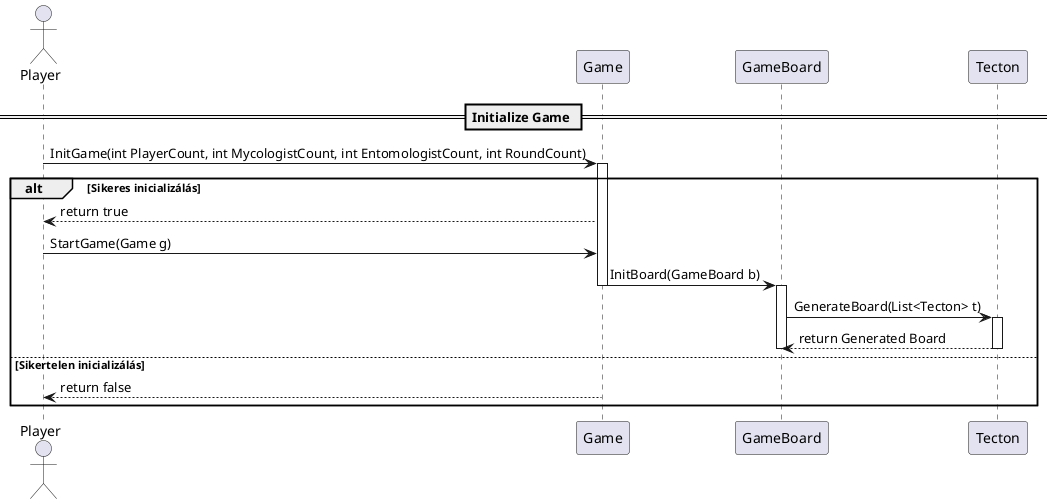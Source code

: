 ' @startuml
' 
' == 1. Játék Sikeres Inicializálása V1==
' 
' actor Player
' participant Game
' participant GameBoard
' participant Tecton
' 
' Player -> Game: InitGame(int PlayerCount, int MycologistCount, int EntomologistCount, int RoundCount)
' activate Game
' Game --> Player: return true 
' 
' Player -> Game: StartGame(Game g)
' Game -> GameBoard: InitBoard(GameBoard b)
' deactivate Game
' activate GameBoard
' 
' GameBoard -> Tecton: GenerateBoard(List<Tecton> t)
' activate Tecton
' Tecton --> GameBoard: return Generated Board
' deactivate Tecton
' 
' deactivate GameBoard
' 
' @enduml
@startuml

== Initialize Game ==

actor Player
participant Game
participant GameBoard
participant Tecton

Player -> Game: InitGame(int PlayerCount, int MycologistCount, int EntomologistCount, int RoundCount)
activate Game

alt Sikeres inicializálás
    Game --> Player: return true 
    Player -> Game: StartGame(Game g)
    Game -> GameBoard: InitBoard(GameBoard b)
    deactivate Game
    activate GameBoard

    GameBoard -> Tecton: GenerateBoard(List<Tecton> t)
    activate Tecton
    Tecton --> GameBoard: return Generated Board
    deactivate Tecton

    deactivate GameBoard
else Sikertelen inicializálás
    Game --> Player: return false
end

@enduml
 